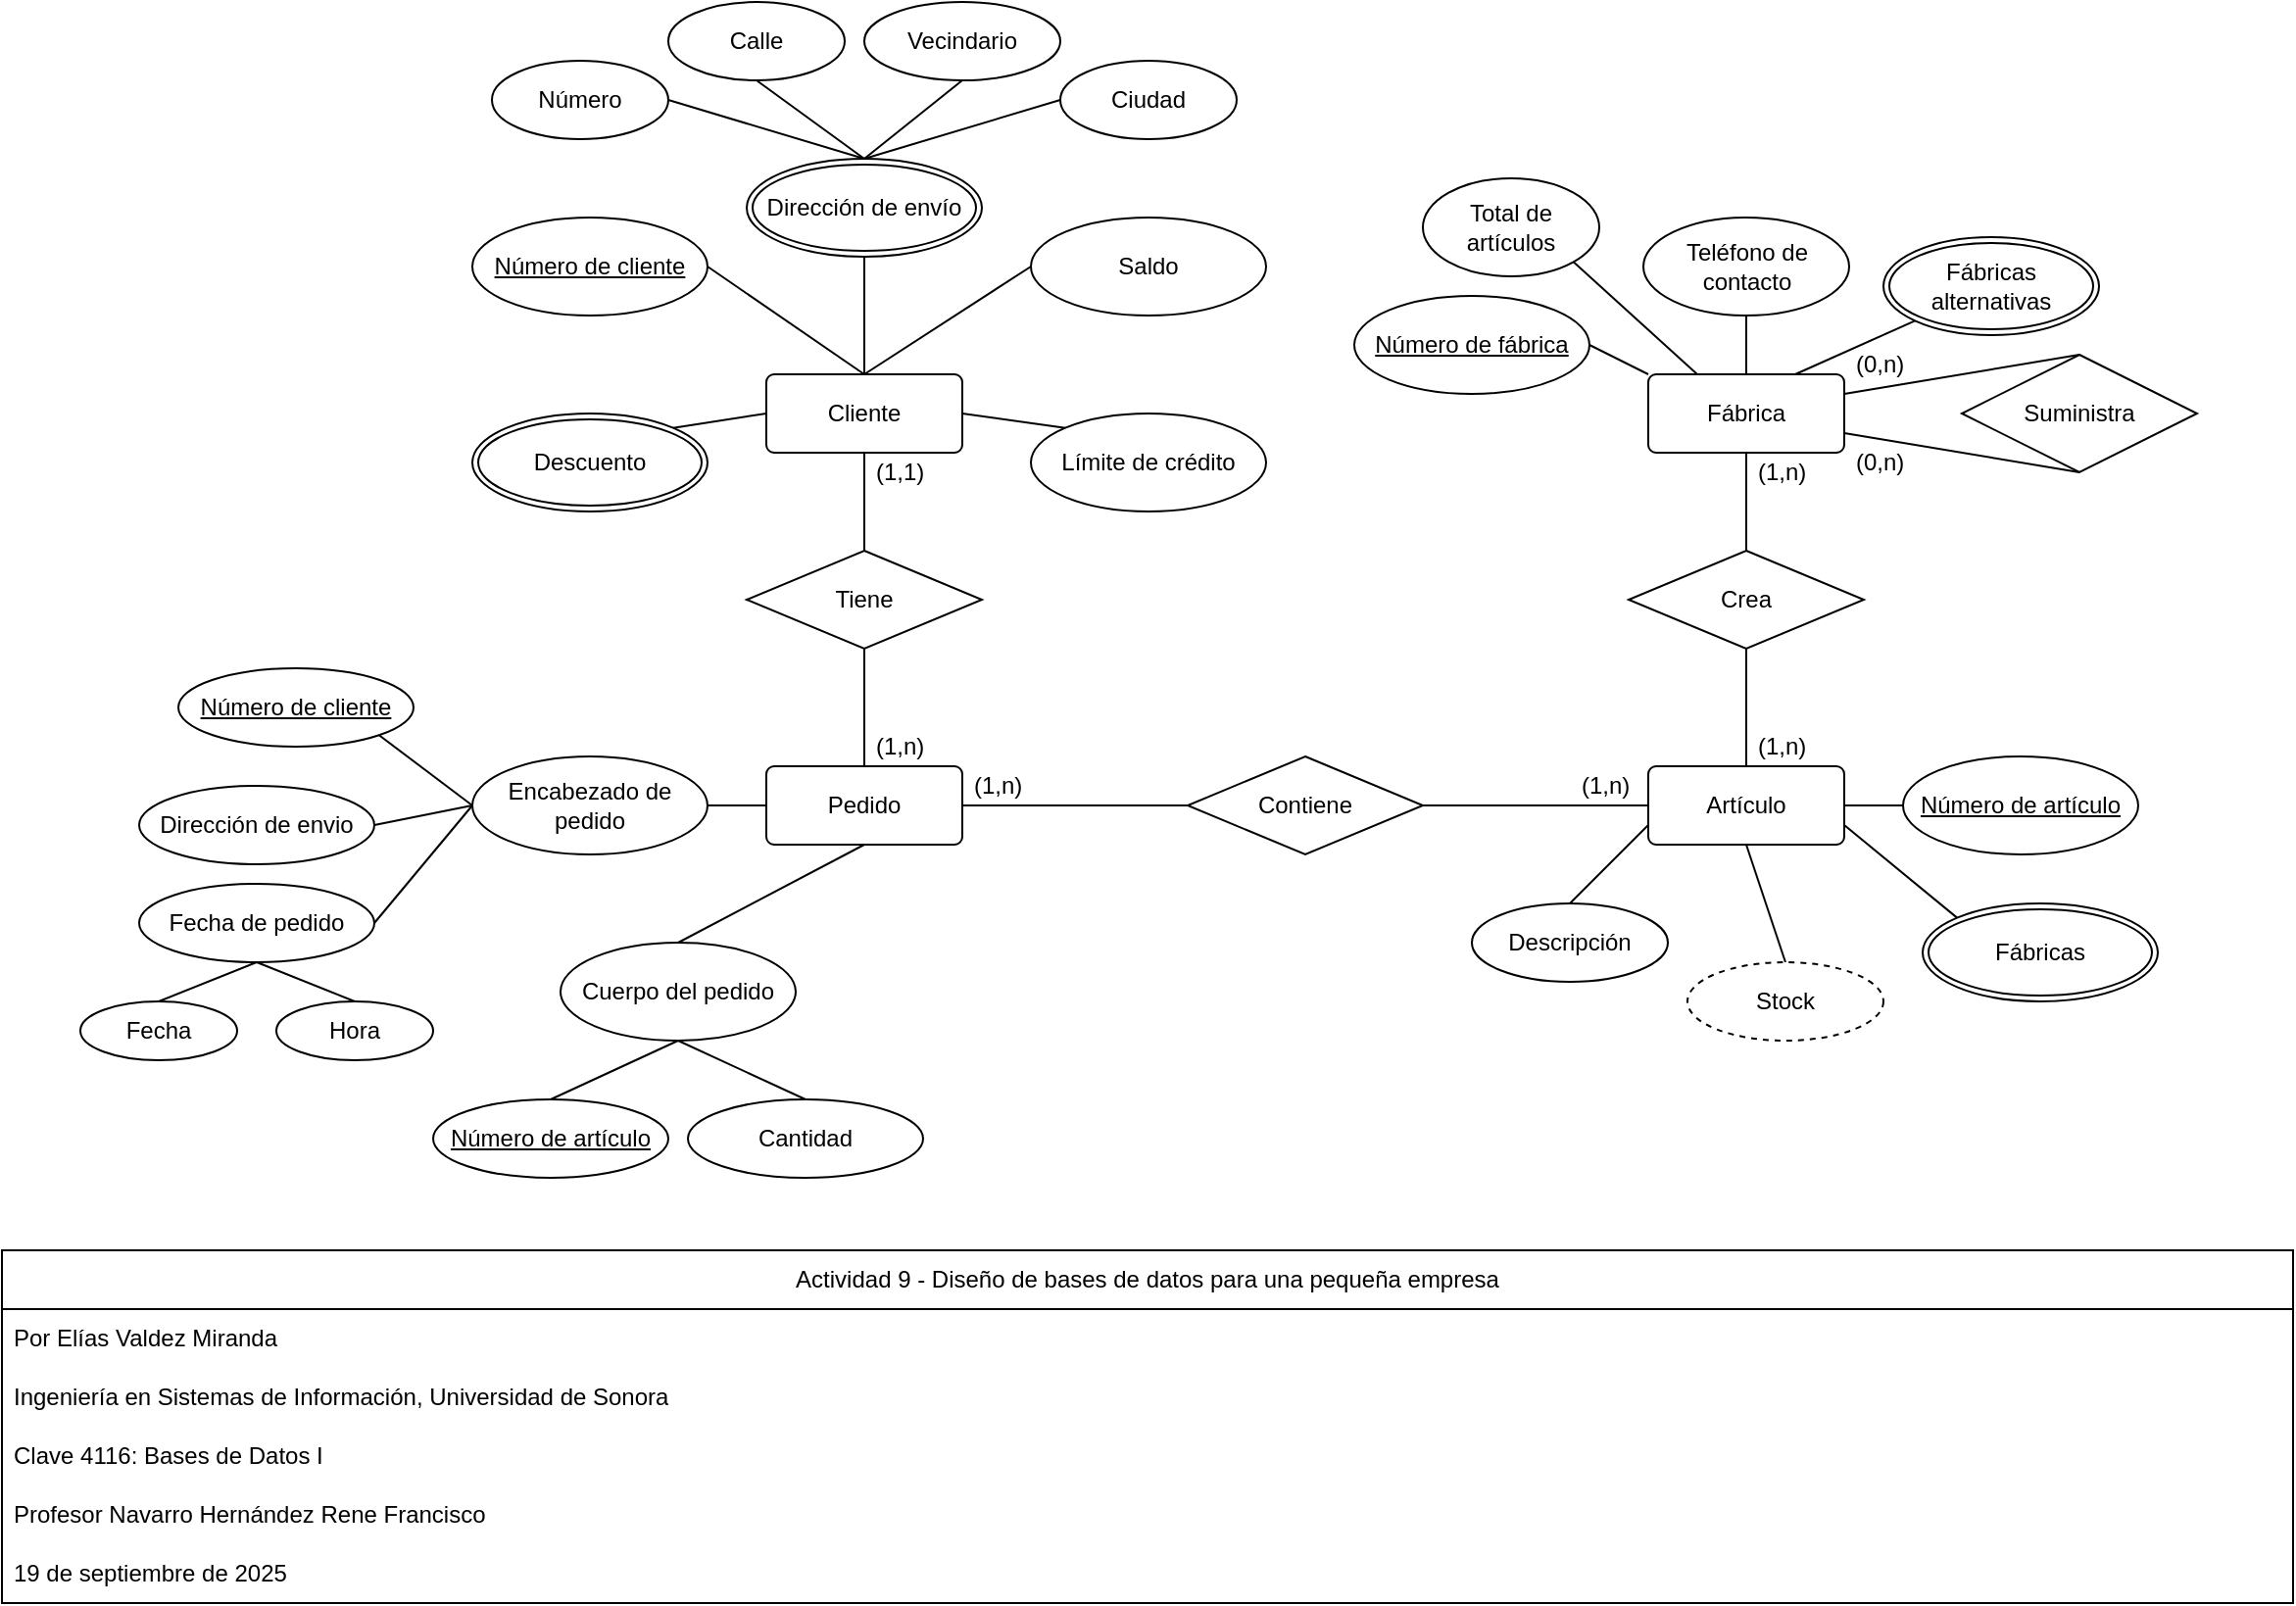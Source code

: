 <mxfile version="28.1.2">
  <diagram name="Página-1" id="q9wKB2y8I9tIrR55UYk9">
    <mxGraphModel dx="1281" dy="770" grid="1" gridSize="10" guides="1" tooltips="1" connect="1" arrows="1" fold="1" page="1" pageScale="1" pageWidth="1169" pageHeight="827" math="0" shadow="0">
      <root>
        <mxCell id="0" />
        <mxCell id="1" parent="0" />
        <mxCell id="KSBKpyr5LSnVgIoycmXs-1" value="Actividad 9 - Diseño de bases de datos para una pequeña empresa" style="swimlane;fontStyle=0;childLayout=stackLayout;horizontal=1;startSize=30;horizontalStack=0;resizeParent=1;resizeParentMax=0;resizeLast=0;collapsible=1;marginBottom=0;whiteSpace=wrap;html=1;" parent="1" vertex="1">
          <mxGeometry y="647" width="1169" height="180" as="geometry" />
        </mxCell>
        <mxCell id="KSBKpyr5LSnVgIoycmXs-2" value="Por Elías Valdez Miranda" style="text;strokeColor=none;fillColor=none;align=left;verticalAlign=middle;spacingLeft=4;spacingRight=4;overflow=hidden;points=[[0,0.5],[1,0.5]];portConstraint=eastwest;rotatable=0;whiteSpace=wrap;html=1;" parent="KSBKpyr5LSnVgIoycmXs-1" vertex="1">
          <mxGeometry y="30" width="1169" height="30" as="geometry" />
        </mxCell>
        <mxCell id="KSBKpyr5LSnVgIoycmXs-3" value="Ingeniería en Sistemas de Información, Universidad de Sonora" style="text;strokeColor=none;fillColor=none;align=left;verticalAlign=middle;spacingLeft=4;spacingRight=4;overflow=hidden;points=[[0,0.5],[1,0.5]];portConstraint=eastwest;rotatable=0;whiteSpace=wrap;html=1;" parent="KSBKpyr5LSnVgIoycmXs-1" vertex="1">
          <mxGeometry y="60" width="1169" height="30" as="geometry" />
        </mxCell>
        <mxCell id="KSBKpyr5LSnVgIoycmXs-4" value="Clave 4116: Bases de Datos I" style="text;strokeColor=none;fillColor=none;align=left;verticalAlign=middle;spacingLeft=4;spacingRight=4;overflow=hidden;points=[[0,0.5],[1,0.5]];portConstraint=eastwest;rotatable=0;whiteSpace=wrap;html=1;" parent="KSBKpyr5LSnVgIoycmXs-1" vertex="1">
          <mxGeometry y="90" width="1169" height="30" as="geometry" />
        </mxCell>
        <mxCell id="KSBKpyr5LSnVgIoycmXs-5" value="Profesor Navarro Hernández Rene Francisco" style="text;strokeColor=none;fillColor=none;align=left;verticalAlign=middle;spacingLeft=4;spacingRight=4;overflow=hidden;points=[[0,0.5],[1,0.5]];portConstraint=eastwest;rotatable=0;whiteSpace=wrap;html=1;" parent="KSBKpyr5LSnVgIoycmXs-1" vertex="1">
          <mxGeometry y="120" width="1169" height="30" as="geometry" />
        </mxCell>
        <mxCell id="KSBKpyr5LSnVgIoycmXs-6" value="19 de septiembre de 2025" style="text;strokeColor=none;fillColor=none;align=left;verticalAlign=middle;spacingLeft=4;spacingRight=4;overflow=hidden;points=[[0,0.5],[1,0.5]];portConstraint=eastwest;rotatable=0;whiteSpace=wrap;html=1;" parent="KSBKpyr5LSnVgIoycmXs-1" vertex="1">
          <mxGeometry y="150" width="1169" height="30" as="geometry" />
        </mxCell>
        <mxCell id="FS9AGndfqr0U76EZq8IF-3" value="Cliente" style="rounded=1;arcSize=10;whiteSpace=wrap;html=1;align=center;" parent="1" vertex="1">
          <mxGeometry x="390" y="200" width="100" height="40" as="geometry" />
        </mxCell>
        <mxCell id="FS9AGndfqr0U76EZq8IF-4" value="Artículo" style="rounded=1;arcSize=10;whiteSpace=wrap;html=1;align=center;" parent="1" vertex="1">
          <mxGeometry x="840" y="400" width="100" height="40" as="geometry" />
        </mxCell>
        <mxCell id="FS9AGndfqr0U76EZq8IF-5" value="Pedido" style="rounded=1;arcSize=10;whiteSpace=wrap;html=1;align=center;" parent="1" vertex="1">
          <mxGeometry x="390" y="400" width="100" height="40" as="geometry" />
        </mxCell>
        <mxCell id="FS9AGndfqr0U76EZq8IF-6" value="Fábrica" style="rounded=1;arcSize=10;whiteSpace=wrap;html=1;align=center;" parent="1" vertex="1">
          <mxGeometry x="840" y="200" width="100" height="40" as="geometry" />
        </mxCell>
        <mxCell id="FS9AGndfqr0U76EZq8IF-8" value="Número de cliente" style="ellipse;whiteSpace=wrap;html=1;align=center;fontStyle=4;" parent="1" vertex="1">
          <mxGeometry x="240" y="120" width="120" height="50" as="geometry" />
        </mxCell>
        <mxCell id="FS9AGndfqr0U76EZq8IF-10" value="Vecindario" style="ellipse;whiteSpace=wrap;html=1;align=center;" parent="1" vertex="1">
          <mxGeometry x="440" y="10" width="100" height="40" as="geometry" />
        </mxCell>
        <mxCell id="FS9AGndfqr0U76EZq8IF-11" value="Calle" style="ellipse;whiteSpace=wrap;html=1;align=center;" parent="1" vertex="1">
          <mxGeometry x="340" y="10" width="90" height="40" as="geometry" />
        </mxCell>
        <mxCell id="FS9AGndfqr0U76EZq8IF-12" value="Ciudad" style="ellipse;whiteSpace=wrap;html=1;align=center;" parent="1" vertex="1">
          <mxGeometry x="540" y="40" width="90" height="40" as="geometry" />
        </mxCell>
        <mxCell id="FS9AGndfqr0U76EZq8IF-13" value="Número" style="ellipse;whiteSpace=wrap;html=1;align=center;" parent="1" vertex="1">
          <mxGeometry x="250" y="40" width="90" height="40" as="geometry" />
        </mxCell>
        <mxCell id="FS9AGndfqr0U76EZq8IF-15" value="Dirección de envío" style="ellipse;shape=doubleEllipse;margin=3;whiteSpace=wrap;html=1;align=center;" parent="1" vertex="1">
          <mxGeometry x="380" y="90" width="120" height="50" as="geometry" />
        </mxCell>
        <mxCell id="FS9AGndfqr0U76EZq8IF-16" value="Saldo" style="ellipse;whiteSpace=wrap;html=1;align=center;" parent="1" vertex="1">
          <mxGeometry x="525" y="120" width="120" height="50" as="geometry" />
        </mxCell>
        <mxCell id="FS9AGndfqr0U76EZq8IF-18" value="" style="endArrow=none;html=1;rounded=0;exitX=0.5;exitY=0;exitDx=0;exitDy=0;entryX=0.5;entryY=1;entryDx=0;entryDy=0;" parent="1" source="FS9AGndfqr0U76EZq8IF-3" target="FS9AGndfqr0U76EZq8IF-15" edge="1">
          <mxGeometry width="50" height="50" relative="1" as="geometry">
            <mxPoint x="720" y="220" as="sourcePoint" />
            <mxPoint x="770" y="170" as="targetPoint" />
          </mxGeometry>
        </mxCell>
        <mxCell id="FS9AGndfqr0U76EZq8IF-19" value="" style="endArrow=none;html=1;rounded=0;exitX=1;exitY=0.5;exitDx=0;exitDy=0;entryX=0.5;entryY=0;entryDx=0;entryDy=0;" parent="1" source="FS9AGndfqr0U76EZq8IF-8" target="FS9AGndfqr0U76EZq8IF-3" edge="1">
          <mxGeometry width="50" height="50" relative="1" as="geometry">
            <mxPoint x="720" y="220" as="sourcePoint" />
            <mxPoint x="770" y="170" as="targetPoint" />
          </mxGeometry>
        </mxCell>
        <mxCell id="FS9AGndfqr0U76EZq8IF-20" value="" style="endArrow=none;html=1;rounded=0;exitX=0.5;exitY=0;exitDx=0;exitDy=0;entryX=0;entryY=0.5;entryDx=0;entryDy=0;" parent="1" source="FS9AGndfqr0U76EZq8IF-3" target="FS9AGndfqr0U76EZq8IF-16" edge="1">
          <mxGeometry width="50" height="50" relative="1" as="geometry">
            <mxPoint x="720" y="220" as="sourcePoint" />
            <mxPoint x="770" y="170" as="targetPoint" />
          </mxGeometry>
        </mxCell>
        <mxCell id="FS9AGndfqr0U76EZq8IF-21" value="" style="endArrow=none;html=1;rounded=0;exitX=1;exitY=0.5;exitDx=0;exitDy=0;entryX=0.5;entryY=0;entryDx=0;entryDy=0;" parent="1" source="FS9AGndfqr0U76EZq8IF-13" target="FS9AGndfqr0U76EZq8IF-15" edge="1">
          <mxGeometry width="50" height="50" relative="1" as="geometry">
            <mxPoint x="720" y="220" as="sourcePoint" />
            <mxPoint x="770" y="170" as="targetPoint" />
          </mxGeometry>
        </mxCell>
        <mxCell id="FS9AGndfqr0U76EZq8IF-22" value="" style="endArrow=none;html=1;rounded=0;exitX=0.5;exitY=0;exitDx=0;exitDy=0;entryX=0;entryY=0.5;entryDx=0;entryDy=0;" parent="1" source="FS9AGndfqr0U76EZq8IF-15" target="FS9AGndfqr0U76EZq8IF-12" edge="1">
          <mxGeometry width="50" height="50" relative="1" as="geometry">
            <mxPoint x="720" y="220" as="sourcePoint" />
            <mxPoint x="770" y="170" as="targetPoint" />
          </mxGeometry>
        </mxCell>
        <mxCell id="FS9AGndfqr0U76EZq8IF-23" value="" style="endArrow=none;html=1;rounded=0;exitX=0.5;exitY=1;exitDx=0;exitDy=0;entryX=0.5;entryY=0;entryDx=0;entryDy=0;" parent="1" source="FS9AGndfqr0U76EZq8IF-11" target="FS9AGndfqr0U76EZq8IF-15" edge="1">
          <mxGeometry width="50" height="50" relative="1" as="geometry">
            <mxPoint x="720" y="220" as="sourcePoint" />
            <mxPoint x="770" y="170" as="targetPoint" />
          </mxGeometry>
        </mxCell>
        <mxCell id="FS9AGndfqr0U76EZq8IF-24" value="" style="endArrow=none;html=1;rounded=0;exitX=0.5;exitY=1;exitDx=0;exitDy=0;entryX=0.5;entryY=0;entryDx=0;entryDy=0;" parent="1" source="FS9AGndfqr0U76EZq8IF-10" target="FS9AGndfqr0U76EZq8IF-15" edge="1">
          <mxGeometry width="50" height="50" relative="1" as="geometry">
            <mxPoint x="720" y="220" as="sourcePoint" />
            <mxPoint x="770" y="170" as="targetPoint" />
          </mxGeometry>
        </mxCell>
        <mxCell id="FS9AGndfqr0U76EZq8IF-25" value="Descuento" style="ellipse;shape=doubleEllipse;margin=3;whiteSpace=wrap;html=1;align=center;" parent="1" vertex="1">
          <mxGeometry x="240" y="220" width="120" height="50" as="geometry" />
        </mxCell>
        <mxCell id="FS9AGndfqr0U76EZq8IF-26" value="Límite de crédito" style="ellipse;whiteSpace=wrap;html=1;align=center;" parent="1" vertex="1">
          <mxGeometry x="525" y="220" width="120" height="50" as="geometry" />
        </mxCell>
        <mxCell id="FS9AGndfqr0U76EZq8IF-27" value="" style="endArrow=none;html=1;rounded=0;exitX=1;exitY=0.5;exitDx=0;exitDy=0;entryX=0;entryY=0;entryDx=0;entryDy=0;" parent="1" source="FS9AGndfqr0U76EZq8IF-3" target="FS9AGndfqr0U76EZq8IF-26" edge="1">
          <mxGeometry width="50" height="50" relative="1" as="geometry">
            <mxPoint x="720" y="220" as="sourcePoint" />
            <mxPoint x="770" y="170" as="targetPoint" />
          </mxGeometry>
        </mxCell>
        <mxCell id="FS9AGndfqr0U76EZq8IF-28" value="" style="endArrow=none;html=1;rounded=0;exitX=0;exitY=0.5;exitDx=0;exitDy=0;entryX=1;entryY=0;entryDx=0;entryDy=0;" parent="1" source="FS9AGndfqr0U76EZq8IF-3" target="FS9AGndfqr0U76EZq8IF-25" edge="1">
          <mxGeometry width="50" height="50" relative="1" as="geometry">
            <mxPoint x="530" y="250" as="sourcePoint" />
            <mxPoint x="565" y="275" as="targetPoint" />
          </mxGeometry>
        </mxCell>
        <mxCell id="FS9AGndfqr0U76EZq8IF-29" value="Tiene" style="shape=rhombus;perimeter=rhombusPerimeter;whiteSpace=wrap;html=1;align=center;" parent="1" vertex="1">
          <mxGeometry x="380" y="290" width="120" height="50" as="geometry" />
        </mxCell>
        <mxCell id="FS9AGndfqr0U76EZq8IF-32" value="Encabezado de pedido" style="ellipse;whiteSpace=wrap;html=1;align=center;" parent="1" vertex="1">
          <mxGeometry x="240" y="395" width="120" height="50" as="geometry" />
        </mxCell>
        <mxCell id="FS9AGndfqr0U76EZq8IF-33" value="Cuerpo del pedido" style="ellipse;whiteSpace=wrap;html=1;align=center;" parent="1" vertex="1">
          <mxGeometry x="285" y="490" width="120" height="50" as="geometry" />
        </mxCell>
        <mxCell id="FS9AGndfqr0U76EZq8IF-37" value="Dirección de envio" style="ellipse;whiteSpace=wrap;html=1;align=center;" parent="1" vertex="1">
          <mxGeometry x="70" y="410" width="120" height="40" as="geometry" />
        </mxCell>
        <mxCell id="FS9AGndfqr0U76EZq8IF-38" value="Fecha de pedido" style="ellipse;whiteSpace=wrap;html=1;align=center;" parent="1" vertex="1">
          <mxGeometry x="70" y="460" width="120" height="40" as="geometry" />
        </mxCell>
        <mxCell id="FS9AGndfqr0U76EZq8IF-39" value="Fecha" style="ellipse;whiteSpace=wrap;html=1;align=center;" parent="1" vertex="1">
          <mxGeometry x="40" y="520" width="80" height="30" as="geometry" />
        </mxCell>
        <mxCell id="FS9AGndfqr0U76EZq8IF-40" value="Hora" style="ellipse;whiteSpace=wrap;html=1;align=center;" parent="1" vertex="1">
          <mxGeometry x="140" y="520" width="80" height="30" as="geometry" />
        </mxCell>
        <mxCell id="FS9AGndfqr0U76EZq8IF-42" value="" style="endArrow=none;html=1;rounded=0;entryX=0;entryY=0.5;entryDx=0;entryDy=0;exitX=1;exitY=1;exitDx=0;exitDy=0;" parent="1" source="yl_93fwstXg7UnzgMIi--2" target="FS9AGndfqr0U76EZq8IF-32" edge="1">
          <mxGeometry width="50" height="50" relative="1" as="geometry">
            <mxPoint x="190" y="380" as="sourcePoint" />
            <mxPoint x="410" y="340" as="targetPoint" />
          </mxGeometry>
        </mxCell>
        <mxCell id="FS9AGndfqr0U76EZq8IF-43" value="" style="endArrow=none;html=1;rounded=0;exitX=1;exitY=0.5;exitDx=0;exitDy=0;" parent="1" source="FS9AGndfqr0U76EZq8IF-37" edge="1">
          <mxGeometry width="50" height="50" relative="1" as="geometry">
            <mxPoint x="360" y="390" as="sourcePoint" />
            <mxPoint x="240" y="420" as="targetPoint" />
          </mxGeometry>
        </mxCell>
        <mxCell id="FS9AGndfqr0U76EZq8IF-44" value="" style="endArrow=none;html=1;rounded=0;exitX=1;exitY=0.5;exitDx=0;exitDy=0;entryX=0;entryY=0.5;entryDx=0;entryDy=0;" parent="1" source="FS9AGndfqr0U76EZq8IF-38" target="FS9AGndfqr0U76EZq8IF-32" edge="1">
          <mxGeometry width="50" height="50" relative="1" as="geometry">
            <mxPoint x="300" y="430" as="sourcePoint" />
            <mxPoint x="350" y="380" as="targetPoint" />
          </mxGeometry>
        </mxCell>
        <mxCell id="FS9AGndfqr0U76EZq8IF-45" value="" style="endArrow=none;html=1;rounded=0;exitX=0.5;exitY=1;exitDx=0;exitDy=0;entryX=0.5;entryY=0;entryDx=0;entryDy=0;" parent="1" source="FS9AGndfqr0U76EZq8IF-38" target="FS9AGndfqr0U76EZq8IF-39" edge="1">
          <mxGeometry width="50" height="50" relative="1" as="geometry">
            <mxPoint x="300" y="430" as="sourcePoint" />
            <mxPoint x="350" y="380" as="targetPoint" />
          </mxGeometry>
        </mxCell>
        <mxCell id="FS9AGndfqr0U76EZq8IF-46" value="" style="endArrow=none;html=1;rounded=0;exitX=0.5;exitY=1;exitDx=0;exitDy=0;entryX=0.5;entryY=0;entryDx=0;entryDy=0;" parent="1" source="FS9AGndfqr0U76EZq8IF-38" target="FS9AGndfqr0U76EZq8IF-40" edge="1">
          <mxGeometry width="50" height="50" relative="1" as="geometry">
            <mxPoint x="300" y="430" as="sourcePoint" />
            <mxPoint x="350" y="380" as="targetPoint" />
          </mxGeometry>
        </mxCell>
        <mxCell id="FS9AGndfqr0U76EZq8IF-47" value="" style="endArrow=none;html=1;rounded=0;exitX=1;exitY=0.5;exitDx=0;exitDy=0;entryX=0;entryY=0.5;entryDx=0;entryDy=0;" parent="1" source="FS9AGndfqr0U76EZq8IF-32" target="FS9AGndfqr0U76EZq8IF-5" edge="1">
          <mxGeometry width="50" height="50" relative="1" as="geometry">
            <mxPoint x="310" y="360" as="sourcePoint" />
            <mxPoint x="360" y="310" as="targetPoint" />
          </mxGeometry>
        </mxCell>
        <mxCell id="FS9AGndfqr0U76EZq8IF-50" value="" style="endArrow=none;html=1;rounded=0;exitX=0.5;exitY=0;exitDx=0;exitDy=0;entryX=0.5;entryY=1;entryDx=0;entryDy=0;" parent="1" source="FS9AGndfqr0U76EZq8IF-33" target="FS9AGndfqr0U76EZq8IF-5" edge="1">
          <mxGeometry width="50" height="50" relative="1" as="geometry">
            <mxPoint x="450" y="400" as="sourcePoint" />
            <mxPoint x="500" y="350" as="targetPoint" />
          </mxGeometry>
        </mxCell>
        <mxCell id="FS9AGndfqr0U76EZq8IF-53" value="Cantidad" style="ellipse;whiteSpace=wrap;html=1;align=center;" parent="1" vertex="1">
          <mxGeometry x="350" y="570" width="120" height="40" as="geometry" />
        </mxCell>
        <mxCell id="FS9AGndfqr0U76EZq8IF-54" value="" style="endArrow=none;html=1;rounded=0;exitX=0.5;exitY=0;exitDx=0;exitDy=0;entryX=0.5;entryY=1;entryDx=0;entryDy=0;" parent="1" source="yl_93fwstXg7UnzgMIi--4" target="FS9AGndfqr0U76EZq8IF-33" edge="1">
          <mxGeometry width="50" height="50" relative="1" as="geometry">
            <mxPoint x="280" y="570" as="sourcePoint" />
            <mxPoint x="425" y="470" as="targetPoint" />
          </mxGeometry>
        </mxCell>
        <mxCell id="FS9AGndfqr0U76EZq8IF-55" value="" style="endArrow=none;html=1;rounded=0;exitX=0.5;exitY=1;exitDx=0;exitDy=0;entryX=0.5;entryY=0;entryDx=0;entryDy=0;" parent="1" source="FS9AGndfqr0U76EZq8IF-33" target="FS9AGndfqr0U76EZq8IF-53" edge="1">
          <mxGeometry width="50" height="50" relative="1" as="geometry">
            <mxPoint x="375" y="520" as="sourcePoint" />
            <mxPoint x="425" y="470" as="targetPoint" />
          </mxGeometry>
        </mxCell>
        <mxCell id="FS9AGndfqr0U76EZq8IF-57" value="Contiene" style="shape=rhombus;perimeter=rhombusPerimeter;whiteSpace=wrap;html=1;align=center;" parent="1" vertex="1">
          <mxGeometry x="605" y="395" width="120" height="50" as="geometry" />
        </mxCell>
        <mxCell id="FS9AGndfqr0U76EZq8IF-59" value="Crea" style="shape=rhombus;perimeter=rhombusPerimeter;whiteSpace=wrap;html=1;align=center;" parent="1" vertex="1">
          <mxGeometry x="830" y="290" width="120" height="50" as="geometry" />
        </mxCell>
        <mxCell id="FS9AGndfqr0U76EZq8IF-60" value="Número de fábrica" style="ellipse;whiteSpace=wrap;html=1;align=center;fontStyle=4;" parent="1" vertex="1">
          <mxGeometry x="690" y="160" width="120" height="50" as="geometry" />
        </mxCell>
        <mxCell id="FS9AGndfqr0U76EZq8IF-65" value="Número de artículo" style="ellipse;whiteSpace=wrap;html=1;align=center;fontStyle=4;" parent="1" vertex="1">
          <mxGeometry x="970" y="395" width="120" height="50" as="geometry" />
        </mxCell>
        <mxCell id="FS9AGndfqr0U76EZq8IF-66" value="" style="endArrow=none;html=1;rounded=0;entryX=0;entryY=0;entryDx=0;entryDy=0;exitX=1;exitY=0.5;exitDx=0;exitDy=0;" parent="1" source="FS9AGndfqr0U76EZq8IF-60" target="FS9AGndfqr0U76EZq8IF-6" edge="1">
          <mxGeometry width="50" height="50" relative="1" as="geometry">
            <mxPoint x="640" y="420" as="sourcePoint" />
            <mxPoint x="690" y="370" as="targetPoint" />
          </mxGeometry>
        </mxCell>
        <mxCell id="FS9AGndfqr0U76EZq8IF-67" value="" style="endArrow=none;html=1;rounded=0;entryX=0.5;entryY=0;entryDx=0;entryDy=0;exitX=0.5;exitY=1;exitDx=0;exitDy=0;" parent="1" source="yl_93fwstXg7UnzgMIi--6" target="FS9AGndfqr0U76EZq8IF-6" edge="1">
          <mxGeometry width="50" height="50" relative="1" as="geometry">
            <mxPoint x="900" y="180" as="sourcePoint" />
            <mxPoint x="880" y="320" as="targetPoint" />
          </mxGeometry>
        </mxCell>
        <mxCell id="FS9AGndfqr0U76EZq8IF-72" value="Descripción" style="ellipse;whiteSpace=wrap;html=1;align=center;" parent="1" vertex="1">
          <mxGeometry x="750" y="470" width="100" height="40" as="geometry" />
        </mxCell>
        <mxCell id="FS9AGndfqr0U76EZq8IF-73" value="" style="endArrow=none;html=1;rounded=0;entryX=0;entryY=0.5;entryDx=0;entryDy=0;exitX=1;exitY=0.5;exitDx=0;exitDy=0;" parent="1" source="FS9AGndfqr0U76EZq8IF-4" target="FS9AGndfqr0U76EZq8IF-65" edge="1">
          <mxGeometry width="50" height="50" relative="1" as="geometry">
            <mxPoint x="820" y="425" as="sourcePoint" />
            <mxPoint x="870" y="375" as="targetPoint" />
          </mxGeometry>
        </mxCell>
        <mxCell id="FS9AGndfqr0U76EZq8IF-74" value="" style="endArrow=none;html=1;rounded=0;exitX=0.5;exitY=0;exitDx=0;exitDy=0;entryX=0;entryY=0.75;entryDx=0;entryDy=0;" parent="1" source="FS9AGndfqr0U76EZq8IF-72" target="FS9AGndfqr0U76EZq8IF-4" edge="1">
          <mxGeometry width="50" height="50" relative="1" as="geometry">
            <mxPoint x="760" y="425" as="sourcePoint" />
            <mxPoint x="810" y="375" as="targetPoint" />
          </mxGeometry>
        </mxCell>
        <mxCell id="FS9AGndfqr0U76EZq8IF-75" value="" style="endArrow=none;html=1;rounded=0;entryX=0.5;entryY=1;entryDx=0;entryDy=0;exitX=0.5;exitY=0;exitDx=0;exitDy=0;" parent="1" source="yl_93fwstXg7UnzgMIi--11" target="FS9AGndfqr0U76EZq8IF-4" edge="1">
          <mxGeometry width="50" height="50" relative="1" as="geometry">
            <mxPoint x="910" y="505" as="sourcePoint" />
            <mxPoint x="810" y="375" as="targetPoint" />
          </mxGeometry>
        </mxCell>
        <mxCell id="bOq7ALyhNgpxYaJglNrt-1" value="Suministra" style="shape=rhombus;perimeter=rhombusPerimeter;whiteSpace=wrap;html=1;align=center;" parent="1" vertex="1">
          <mxGeometry x="1000" y="190" width="120" height="60" as="geometry" />
        </mxCell>
        <mxCell id="bOq7ALyhNgpxYaJglNrt-4" value="" style="endArrow=none;html=1;rounded=0;entryX=0.5;entryY=0;entryDx=0;entryDy=0;exitX=1;exitY=0.25;exitDx=0;exitDy=0;" parent="1" source="FS9AGndfqr0U76EZq8IF-6" target="bOq7ALyhNgpxYaJglNrt-1" edge="1">
          <mxGeometry width="50" height="50" relative="1" as="geometry">
            <mxPoint x="890" y="300" as="sourcePoint" />
            <mxPoint x="940" y="250" as="targetPoint" />
          </mxGeometry>
        </mxCell>
        <mxCell id="bOq7ALyhNgpxYaJglNrt-5" value="" style="endArrow=none;html=1;rounded=0;entryX=1;entryY=0.75;entryDx=0;entryDy=0;exitX=0.5;exitY=1;exitDx=0;exitDy=0;" parent="1" source="bOq7ALyhNgpxYaJglNrt-1" target="FS9AGndfqr0U76EZq8IF-6" edge="1">
          <mxGeometry width="50" height="50" relative="1" as="geometry">
            <mxPoint x="890" y="300" as="sourcePoint" />
            <mxPoint x="940" y="250" as="targetPoint" />
          </mxGeometry>
        </mxCell>
        <mxCell id="bOq7ALyhNgpxYaJglNrt-9" value="Fábricas" style="ellipse;shape=doubleEllipse;margin=3;whiteSpace=wrap;html=1;align=center;" parent="1" vertex="1">
          <mxGeometry x="980" y="470" width="120" height="50" as="geometry" />
        </mxCell>
        <mxCell id="bOq7ALyhNgpxYaJglNrt-10" value="" style="endArrow=none;html=1;rounded=0;exitX=0;exitY=0;exitDx=0;exitDy=0;entryX=1;entryY=0.75;entryDx=0;entryDy=0;" parent="1" source="bOq7ALyhNgpxYaJglNrt-9" target="FS9AGndfqr0U76EZq8IF-4" edge="1">
          <mxGeometry width="50" height="50" relative="1" as="geometry">
            <mxPoint x="700" y="375" as="sourcePoint" />
            <mxPoint x="750" y="325" as="targetPoint" />
          </mxGeometry>
        </mxCell>
        <mxCell id="bOq7ALyhNgpxYaJglNrt-12" value="Fábricas alternativas" style="ellipse;shape=doubleEllipse;margin=3;whiteSpace=wrap;html=1;align=center;" parent="1" vertex="1">
          <mxGeometry x="960" y="130" width="110" height="50" as="geometry" />
        </mxCell>
        <mxCell id="bOq7ALyhNgpxYaJglNrt-13" value="" style="endArrow=none;html=1;rounded=0;entryX=0;entryY=1;entryDx=0;entryDy=0;exitX=0.75;exitY=0;exitDx=0;exitDy=0;" parent="1" source="FS9AGndfqr0U76EZq8IF-6" target="bOq7ALyhNgpxYaJglNrt-12" edge="1">
          <mxGeometry width="50" height="50" relative="1" as="geometry">
            <mxPoint x="580" y="320" as="sourcePoint" />
            <mxPoint x="630" y="270" as="targetPoint" />
          </mxGeometry>
        </mxCell>
        <mxCell id="bOq7ALyhNgpxYaJglNrt-14" value="" style="endArrow=none;html=1;rounded=0;entryX=0.5;entryY=1;entryDx=0;entryDy=0;exitX=0.5;exitY=0;exitDx=0;exitDy=0;" parent="1" source="FS9AGndfqr0U76EZq8IF-29" target="FS9AGndfqr0U76EZq8IF-3" edge="1">
          <mxGeometry width="50" height="50" relative="1" as="geometry">
            <mxPoint x="520" y="430" as="sourcePoint" />
            <mxPoint x="570" y="380" as="targetPoint" />
          </mxGeometry>
        </mxCell>
        <mxCell id="bOq7ALyhNgpxYaJglNrt-15" value="" style="endArrow=none;html=1;rounded=0;exitX=0.5;exitY=1;exitDx=0;exitDy=0;entryX=0.5;entryY=0;entryDx=0;entryDy=0;" parent="1" source="FS9AGndfqr0U76EZq8IF-29" target="FS9AGndfqr0U76EZq8IF-5" edge="1">
          <mxGeometry width="50" height="50" relative="1" as="geometry">
            <mxPoint x="520" y="410" as="sourcePoint" />
            <mxPoint x="570" y="360" as="targetPoint" />
          </mxGeometry>
        </mxCell>
        <mxCell id="bOq7ALyhNgpxYaJglNrt-16" value="" style="endArrow=none;html=1;rounded=0;exitX=1;exitY=0.5;exitDx=0;exitDy=0;entryX=0;entryY=0.5;entryDx=0;entryDy=0;" parent="1" source="FS9AGndfqr0U76EZq8IF-5" target="FS9AGndfqr0U76EZq8IF-57" edge="1">
          <mxGeometry width="50" height="50" relative="1" as="geometry">
            <mxPoint x="520" y="400" as="sourcePoint" />
            <mxPoint x="570" y="350" as="targetPoint" />
          </mxGeometry>
        </mxCell>
        <mxCell id="bOq7ALyhNgpxYaJglNrt-17" value="" style="endArrow=none;html=1;rounded=0;exitX=1;exitY=0.5;exitDx=0;exitDy=0;entryX=0;entryY=0.5;entryDx=0;entryDy=0;" parent="1" source="FS9AGndfqr0U76EZq8IF-57" target="FS9AGndfqr0U76EZq8IF-4" edge="1">
          <mxGeometry width="50" height="50" relative="1" as="geometry">
            <mxPoint x="720" y="410" as="sourcePoint" />
            <mxPoint x="770" y="360" as="targetPoint" />
          </mxGeometry>
        </mxCell>
        <mxCell id="bOq7ALyhNgpxYaJglNrt-18" value="" style="endArrow=none;html=1;rounded=0;exitX=0.5;exitY=0;exitDx=0;exitDy=0;entryX=0.5;entryY=1;entryDx=0;entryDy=0;" parent="1" source="FS9AGndfqr0U76EZq8IF-4" target="FS9AGndfqr0U76EZq8IF-59" edge="1">
          <mxGeometry width="50" height="50" relative="1" as="geometry">
            <mxPoint x="770" y="340" as="sourcePoint" />
            <mxPoint x="820" y="290" as="targetPoint" />
          </mxGeometry>
        </mxCell>
        <mxCell id="bOq7ALyhNgpxYaJglNrt-19" value="" style="endArrow=none;html=1;rounded=0;entryX=0.5;entryY=0;entryDx=0;entryDy=0;exitX=0.5;exitY=1;exitDx=0;exitDy=0;" parent="1" source="FS9AGndfqr0U76EZq8IF-6" target="FS9AGndfqr0U76EZq8IF-59" edge="1">
          <mxGeometry width="50" height="50" relative="1" as="geometry">
            <mxPoint x="800" y="360" as="sourcePoint" />
            <mxPoint x="850" y="310" as="targetPoint" />
          </mxGeometry>
        </mxCell>
        <mxCell id="bOq7ALyhNgpxYaJglNrt-20" value="(1,n)" style="text;strokeColor=none;fillColor=none;align=left;verticalAlign=middle;spacingLeft=4;spacingRight=4;overflow=hidden;points=[[0,0.5],[1,0.5]];portConstraint=eastwest;rotatable=0;whiteSpace=wrap;html=1;" parent="1" vertex="1">
          <mxGeometry x="440" y="380" width="40" height="20" as="geometry" />
        </mxCell>
        <mxCell id="bOq7ALyhNgpxYaJglNrt-21" value="(1,1)" style="text;strokeColor=none;fillColor=none;align=left;verticalAlign=middle;spacingLeft=4;spacingRight=4;overflow=hidden;points=[[0,0.5],[1,0.5]];portConstraint=eastwest;rotatable=0;whiteSpace=wrap;html=1;" parent="1" vertex="1">
          <mxGeometry x="440" y="240" width="40" height="20" as="geometry" />
        </mxCell>
        <mxCell id="bOq7ALyhNgpxYaJglNrt-22" value="(1,n)" style="text;strokeColor=none;fillColor=none;align=left;verticalAlign=middle;spacingLeft=4;spacingRight=4;overflow=hidden;points=[[0,0.5],[1,0.5]];portConstraint=eastwest;rotatable=0;whiteSpace=wrap;html=1;" parent="1" vertex="1">
          <mxGeometry x="800" y="400" width="40" height="20" as="geometry" />
        </mxCell>
        <mxCell id="bOq7ALyhNgpxYaJglNrt-24" value="(1,n)" style="text;strokeColor=none;fillColor=none;align=left;verticalAlign=middle;spacingLeft=4;spacingRight=4;overflow=hidden;points=[[0,0.5],[1,0.5]];portConstraint=eastwest;rotatable=0;whiteSpace=wrap;html=1;" parent="1" vertex="1">
          <mxGeometry x="490" y="400" width="40" height="20" as="geometry" />
        </mxCell>
        <mxCell id="bOq7ALyhNgpxYaJglNrt-25" value="(1,n)" style="text;strokeColor=none;fillColor=none;align=left;verticalAlign=middle;spacingLeft=4;spacingRight=4;overflow=hidden;points=[[0,0.5],[1,0.5]];portConstraint=eastwest;rotatable=0;whiteSpace=wrap;html=1;" parent="1" vertex="1">
          <mxGeometry x="890" y="380" width="40" height="20" as="geometry" />
        </mxCell>
        <mxCell id="bOq7ALyhNgpxYaJglNrt-26" value="(1,n)" style="text;strokeColor=none;fillColor=none;align=left;verticalAlign=middle;spacingLeft=4;spacingRight=4;overflow=hidden;points=[[0,0.5],[1,0.5]];portConstraint=eastwest;rotatable=0;whiteSpace=wrap;html=1;" parent="1" vertex="1">
          <mxGeometry x="890" y="240" width="40" height="20" as="geometry" />
        </mxCell>
        <mxCell id="yl_93fwstXg7UnzgMIi--2" value="Número de cliente" style="ellipse;whiteSpace=wrap;html=1;align=center;fontStyle=4;" parent="1" vertex="1">
          <mxGeometry x="90" y="350" width="120" height="40" as="geometry" />
        </mxCell>
        <mxCell id="yl_93fwstXg7UnzgMIi--4" value="Número de artículo" style="ellipse;whiteSpace=wrap;html=1;align=center;fontStyle=4;" parent="1" vertex="1">
          <mxGeometry x="220" y="570" width="120" height="40" as="geometry" />
        </mxCell>
        <mxCell id="yl_93fwstXg7UnzgMIi--6" value="Teléfono de contacto" style="ellipse;whiteSpace=wrap;html=1;align=center;" parent="1" vertex="1">
          <mxGeometry x="837.5" y="120" width="105" height="50" as="geometry" />
        </mxCell>
        <mxCell id="yl_93fwstXg7UnzgMIi--9" value="Total de artículos" style="ellipse;whiteSpace=wrap;html=1;align=center;" parent="1" vertex="1">
          <mxGeometry x="725" y="100" width="90" height="50" as="geometry" />
        </mxCell>
        <mxCell id="yl_93fwstXg7UnzgMIi--10" value="" style="endArrow=none;html=1;rounded=0;entryX=0.25;entryY=0;entryDx=0;entryDy=0;exitX=1;exitY=1;exitDx=0;exitDy=0;" parent="1" source="yl_93fwstXg7UnzgMIi--9" target="FS9AGndfqr0U76EZq8IF-6" edge="1">
          <mxGeometry width="50" height="50" relative="1" as="geometry">
            <mxPoint x="650" y="310" as="sourcePoint" />
            <mxPoint x="700" y="260" as="targetPoint" />
          </mxGeometry>
        </mxCell>
        <mxCell id="yl_93fwstXg7UnzgMIi--11" value="Stock" style="ellipse;whiteSpace=wrap;html=1;align=center;dashed=1;" parent="1" vertex="1">
          <mxGeometry x="860" y="500" width="100" height="40" as="geometry" />
        </mxCell>
        <mxCell id="kFTPdGiInd67dsRq_6gl-1" value="(0,n)" style="text;strokeColor=none;fillColor=none;align=left;verticalAlign=middle;spacingLeft=4;spacingRight=4;overflow=hidden;points=[[0,0.5],[1,0.5]];portConstraint=eastwest;rotatable=0;whiteSpace=wrap;html=1;" vertex="1" parent="1">
          <mxGeometry x="940" y="235" width="40" height="20" as="geometry" />
        </mxCell>
        <mxCell id="kFTPdGiInd67dsRq_6gl-2" value="(0,n)" style="text;strokeColor=none;fillColor=none;align=left;verticalAlign=middle;spacingLeft=4;spacingRight=4;overflow=hidden;points=[[0,0.5],[1,0.5]];portConstraint=eastwest;rotatable=0;whiteSpace=wrap;html=1;" vertex="1" parent="1">
          <mxGeometry x="940" y="185" width="40" height="20" as="geometry" />
        </mxCell>
      </root>
    </mxGraphModel>
  </diagram>
</mxfile>
